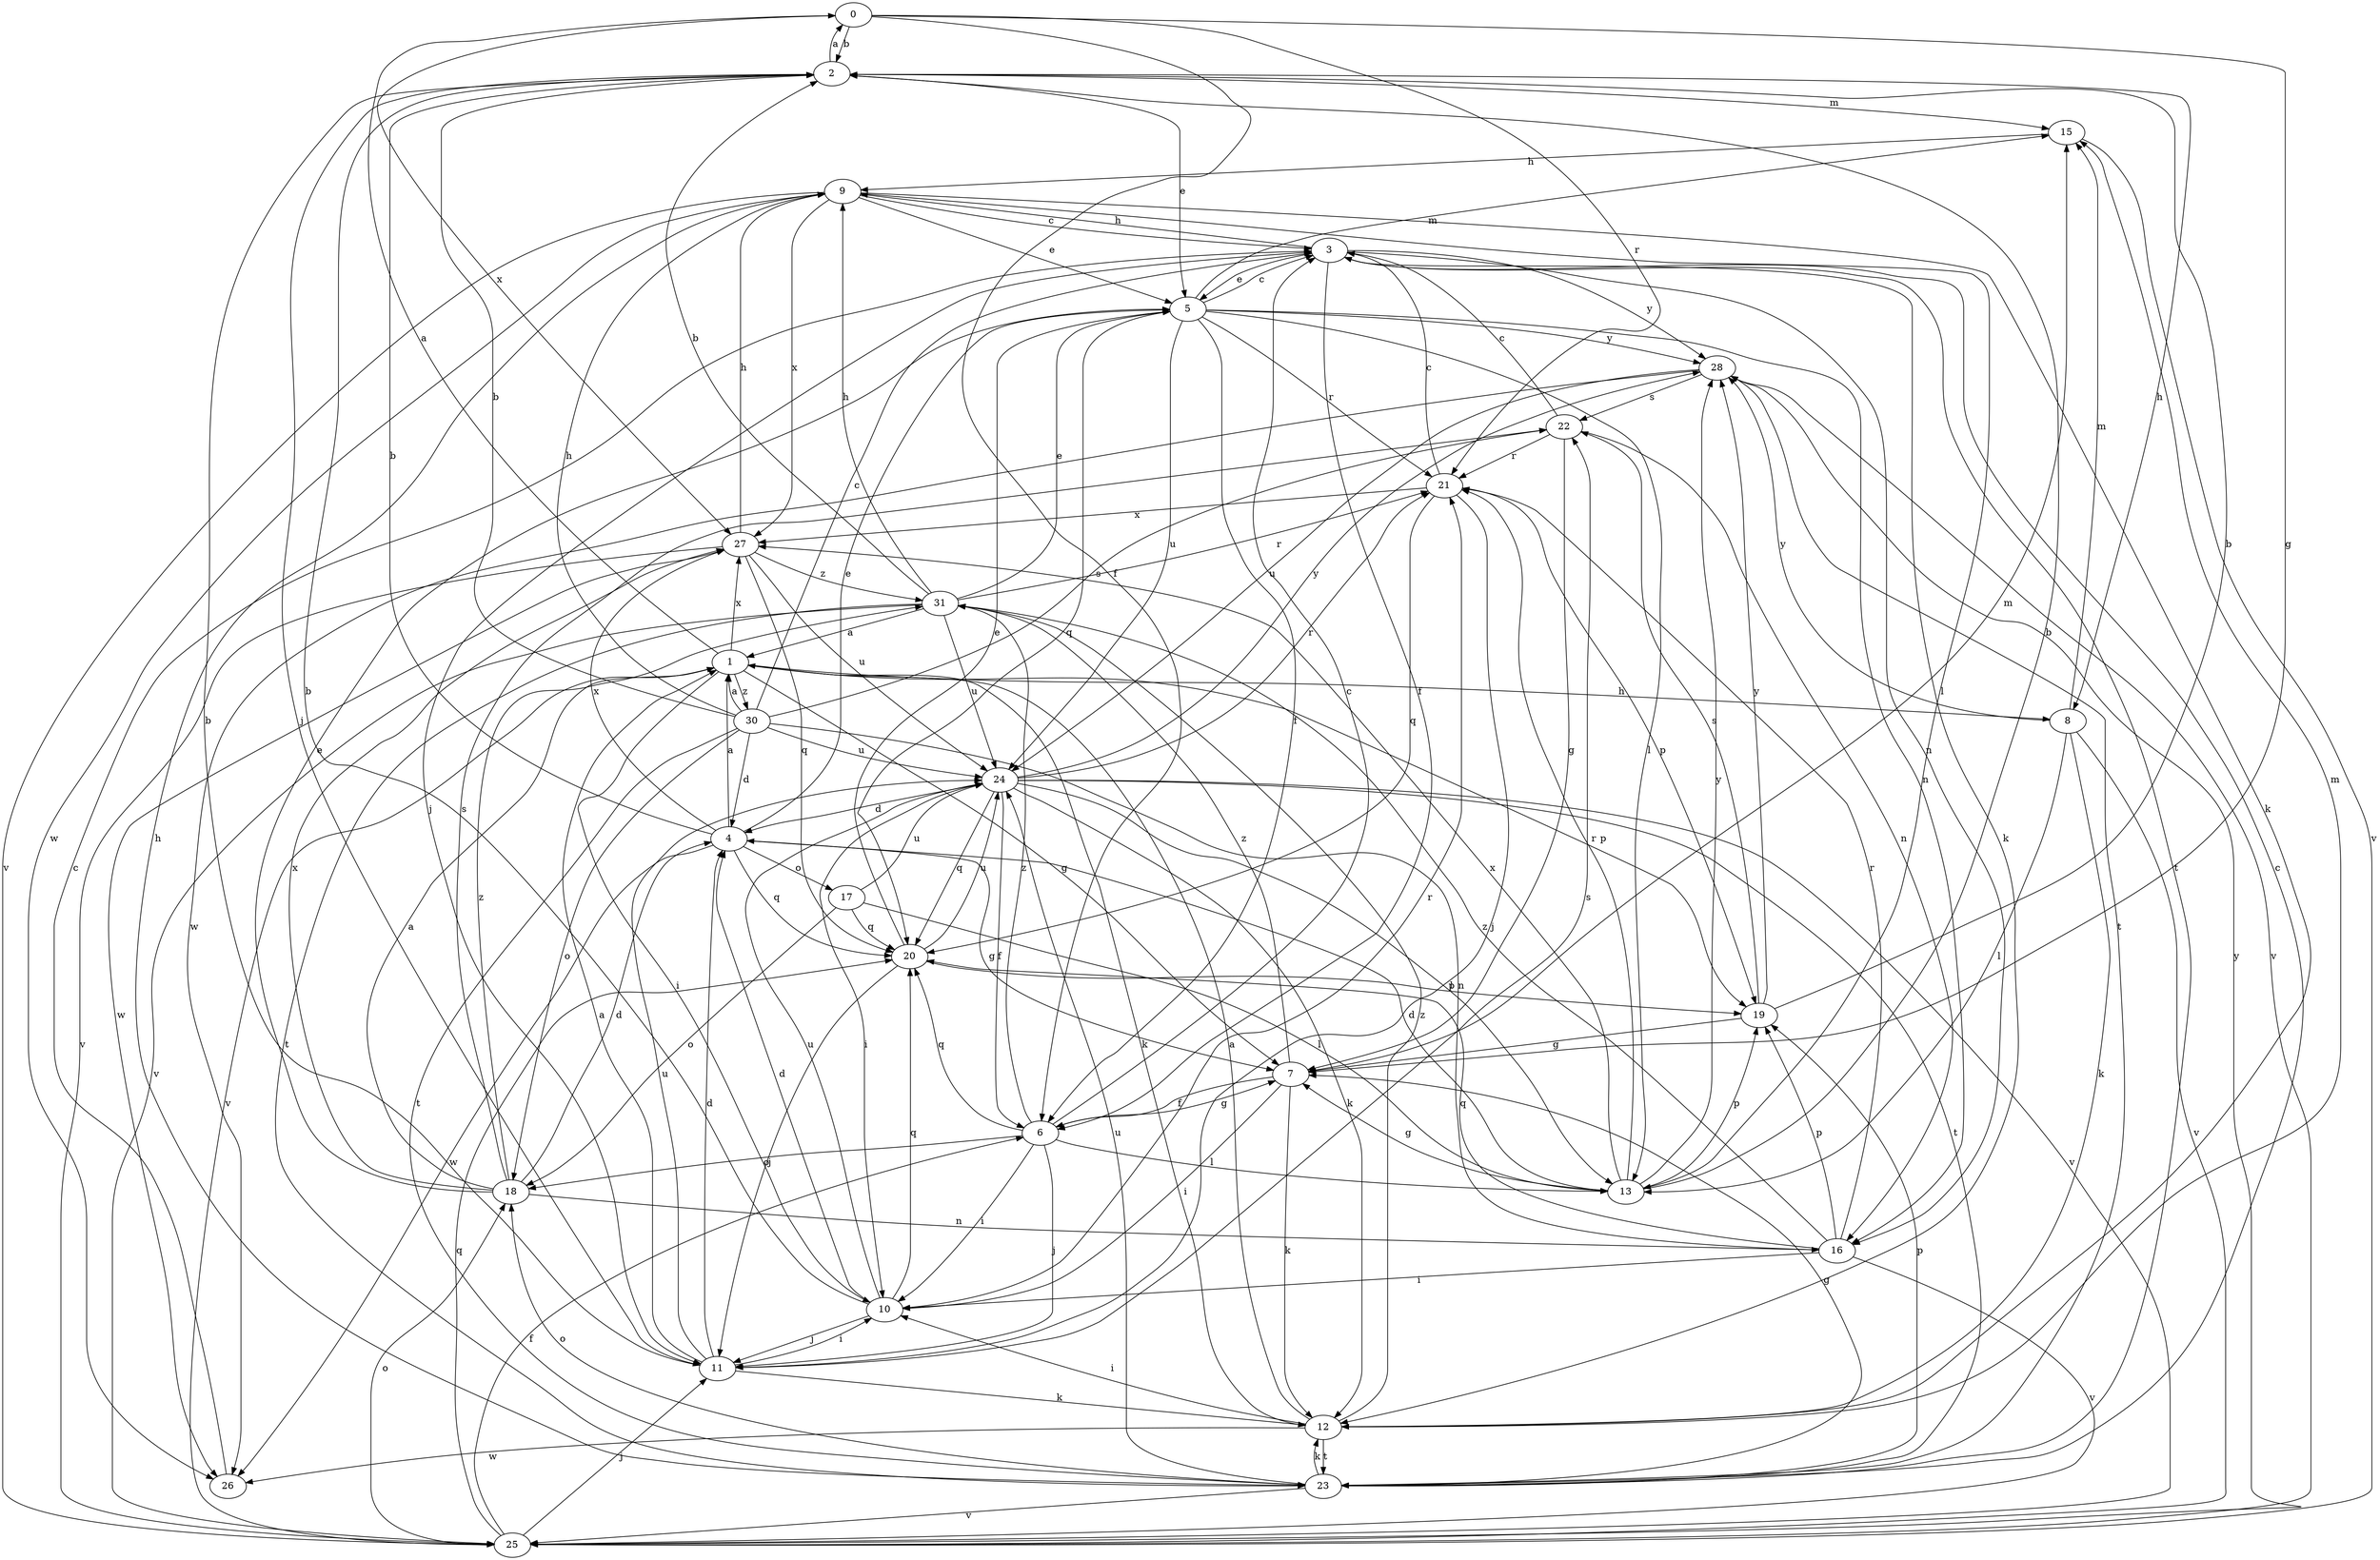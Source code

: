 strict digraph  {
0;
1;
2;
3;
4;
5;
6;
7;
8;
9;
10;
11;
12;
13;
15;
16;
17;
18;
19;
20;
21;
22;
23;
24;
25;
26;
27;
28;
30;
31;
0 -> 2  [label=b];
0 -> 6  [label=f];
0 -> 7  [label=g];
0 -> 21  [label=r];
0 -> 27  [label=x];
1 -> 0  [label=a];
1 -> 7  [label=g];
1 -> 8  [label=h];
1 -> 10  [label=i];
1 -> 12  [label=k];
1 -> 19  [label=p];
1 -> 25  [label=v];
1 -> 27  [label=x];
1 -> 30  [label=z];
2 -> 0  [label=a];
2 -> 5  [label=e];
2 -> 8  [label=h];
2 -> 11  [label=j];
2 -> 15  [label=m];
3 -> 5  [label=e];
3 -> 6  [label=f];
3 -> 9  [label=h];
3 -> 11  [label=j];
3 -> 12  [label=k];
3 -> 16  [label=n];
3 -> 23  [label=t];
3 -> 28  [label=y];
4 -> 1  [label=a];
4 -> 2  [label=b];
4 -> 5  [label=e];
4 -> 7  [label=g];
4 -> 17  [label=o];
4 -> 20  [label=q];
4 -> 26  [label=w];
4 -> 27  [label=x];
5 -> 3  [label=c];
5 -> 6  [label=f];
5 -> 13  [label=l];
5 -> 15  [label=m];
5 -> 16  [label=n];
5 -> 20  [label=q];
5 -> 21  [label=r];
5 -> 24  [label=u];
5 -> 28  [label=y];
6 -> 3  [label=c];
6 -> 7  [label=g];
6 -> 10  [label=i];
6 -> 11  [label=j];
6 -> 13  [label=l];
6 -> 18  [label=o];
6 -> 20  [label=q];
6 -> 31  [label=z];
7 -> 6  [label=f];
7 -> 10  [label=i];
7 -> 12  [label=k];
7 -> 15  [label=m];
7 -> 31  [label=z];
8 -> 12  [label=k];
8 -> 13  [label=l];
8 -> 15  [label=m];
8 -> 25  [label=v];
8 -> 28  [label=y];
9 -> 3  [label=c];
9 -> 5  [label=e];
9 -> 12  [label=k];
9 -> 13  [label=l];
9 -> 25  [label=v];
9 -> 26  [label=w];
9 -> 27  [label=x];
10 -> 2  [label=b];
10 -> 4  [label=d];
10 -> 11  [label=j];
10 -> 20  [label=q];
10 -> 21  [label=r];
10 -> 24  [label=u];
11 -> 1  [label=a];
11 -> 2  [label=b];
11 -> 4  [label=d];
11 -> 10  [label=i];
11 -> 12  [label=k];
11 -> 22  [label=s];
11 -> 24  [label=u];
12 -> 1  [label=a];
12 -> 10  [label=i];
12 -> 15  [label=m];
12 -> 23  [label=t];
12 -> 26  [label=w];
12 -> 31  [label=z];
13 -> 2  [label=b];
13 -> 4  [label=d];
13 -> 7  [label=g];
13 -> 19  [label=p];
13 -> 21  [label=r];
13 -> 27  [label=x];
13 -> 28  [label=y];
15 -> 9  [label=h];
15 -> 25  [label=v];
16 -> 10  [label=i];
16 -> 19  [label=p];
16 -> 20  [label=q];
16 -> 21  [label=r];
16 -> 25  [label=v];
16 -> 31  [label=z];
17 -> 13  [label=l];
17 -> 18  [label=o];
17 -> 20  [label=q];
17 -> 24  [label=u];
18 -> 1  [label=a];
18 -> 4  [label=d];
18 -> 5  [label=e];
18 -> 16  [label=n];
18 -> 22  [label=s];
18 -> 27  [label=x];
18 -> 31  [label=z];
19 -> 2  [label=b];
19 -> 7  [label=g];
19 -> 22  [label=s];
19 -> 28  [label=y];
20 -> 5  [label=e];
20 -> 11  [label=j];
20 -> 19  [label=p];
20 -> 24  [label=u];
21 -> 3  [label=c];
21 -> 11  [label=j];
21 -> 19  [label=p];
21 -> 20  [label=q];
21 -> 27  [label=x];
22 -> 3  [label=c];
22 -> 7  [label=g];
22 -> 16  [label=n];
22 -> 21  [label=r];
23 -> 3  [label=c];
23 -> 7  [label=g];
23 -> 9  [label=h];
23 -> 12  [label=k];
23 -> 18  [label=o];
23 -> 19  [label=p];
23 -> 24  [label=u];
23 -> 25  [label=v];
24 -> 4  [label=d];
24 -> 6  [label=f];
24 -> 10  [label=i];
24 -> 12  [label=k];
24 -> 13  [label=l];
24 -> 20  [label=q];
24 -> 21  [label=r];
24 -> 23  [label=t];
24 -> 25  [label=v];
24 -> 28  [label=y];
25 -> 6  [label=f];
25 -> 11  [label=j];
25 -> 18  [label=o];
25 -> 20  [label=q];
25 -> 28  [label=y];
26 -> 3  [label=c];
27 -> 9  [label=h];
27 -> 20  [label=q];
27 -> 24  [label=u];
27 -> 25  [label=v];
27 -> 26  [label=w];
27 -> 31  [label=z];
28 -> 22  [label=s];
28 -> 23  [label=t];
28 -> 24  [label=u];
28 -> 25  [label=v];
28 -> 26  [label=w];
30 -> 1  [label=a];
30 -> 2  [label=b];
30 -> 3  [label=c];
30 -> 4  [label=d];
30 -> 9  [label=h];
30 -> 16  [label=n];
30 -> 18  [label=o];
30 -> 22  [label=s];
30 -> 23  [label=t];
30 -> 24  [label=u];
31 -> 1  [label=a];
31 -> 2  [label=b];
31 -> 5  [label=e];
31 -> 9  [label=h];
31 -> 21  [label=r];
31 -> 23  [label=t];
31 -> 24  [label=u];
31 -> 25  [label=v];
}
